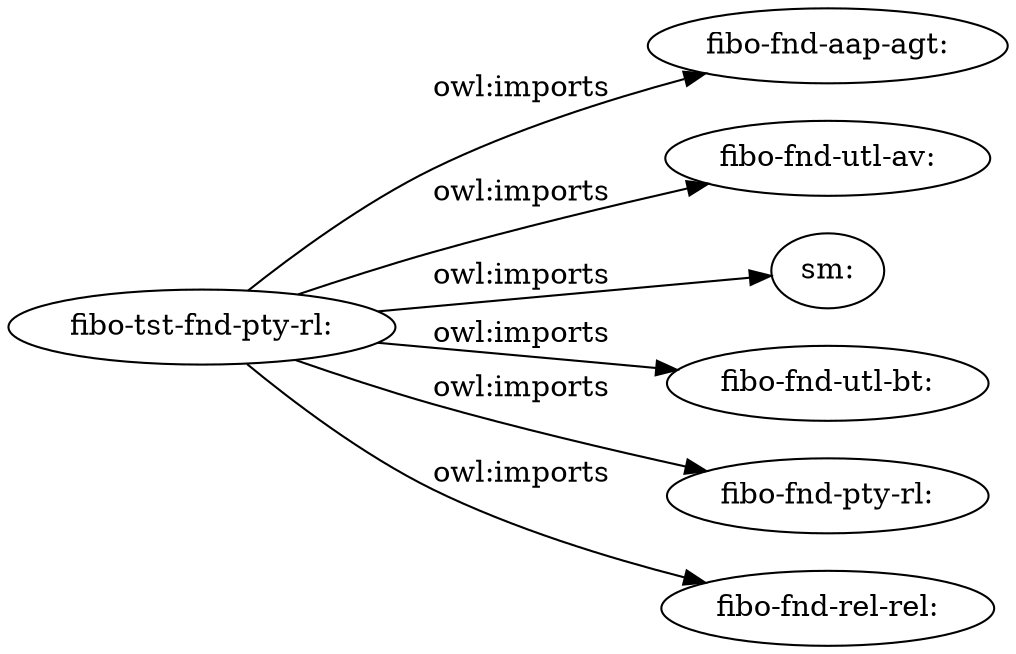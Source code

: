 digraph ar2dtool_diagram { 
rankdir=LR;
size="1501"
	"fibo-tst-fnd-pty-rl:" -> "fibo-fnd-aap-agt:" [ label = "owl:imports" ];
	"fibo-tst-fnd-pty-rl:" -> "fibo-fnd-utl-av:" [ label = "owl:imports" ];
	"fibo-tst-fnd-pty-rl:" -> "sm:" [ label = "owl:imports" ];
	"fibo-tst-fnd-pty-rl:" -> "fibo-fnd-utl-bt:" [ label = "owl:imports" ];
	"fibo-tst-fnd-pty-rl:" -> "fibo-fnd-pty-rl:" [ label = "owl:imports" ];
	"fibo-tst-fnd-pty-rl:" -> "fibo-fnd-rel-rel:" [ label = "owl:imports" ];

}
